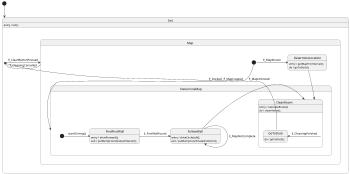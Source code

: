 @startuml
scale 350 width
[*] --down> Init

state Init {
    Init: entry / init();
    Init -down> Map: E_CleanButtonPressed
}

state Map {
    [*] --down> DetermineMap: E_MapUnknown
    [*] -right> DetermineLocation: E_MapKnown
    Map -up> Init: E_CleaningCancelled
    state DetermineMap {
        [*] -> FindFirstWall: startDriving();
        FindFirstWall: entry / driveForward();
        FindFirstWall: exit / putBumpCoordinatesInVector();
        FollowWall: entry / driveCircleLeft();
        FollowWall: exit / putBumpCoordinatesInVector();

        FindFirstWall -right> FollowWall : E_FirstWallFound
        FollowWall -up> CleanRoom : E_MapCreated
        FollowWall -> FollowWall: E_MapNotComplete
    }

    state DetermineLocation {
        DetermineLocation: entry / getMapFromServer();
        DetermineLocation: do / goToDock();
        DetermineLocation -> CleanRoom
    }
}

state CleanRoom {
    CleanRoom: entry / calculateRoute();
    CleanRoom: do / cleanRoom();
    CleanRoom -up> GoToDock : E_CleaningFinished
}

state GoToDock {
    GoToDock -up> Init: E_Docked
    GoToDock: do / goToDock();
}
@enduml